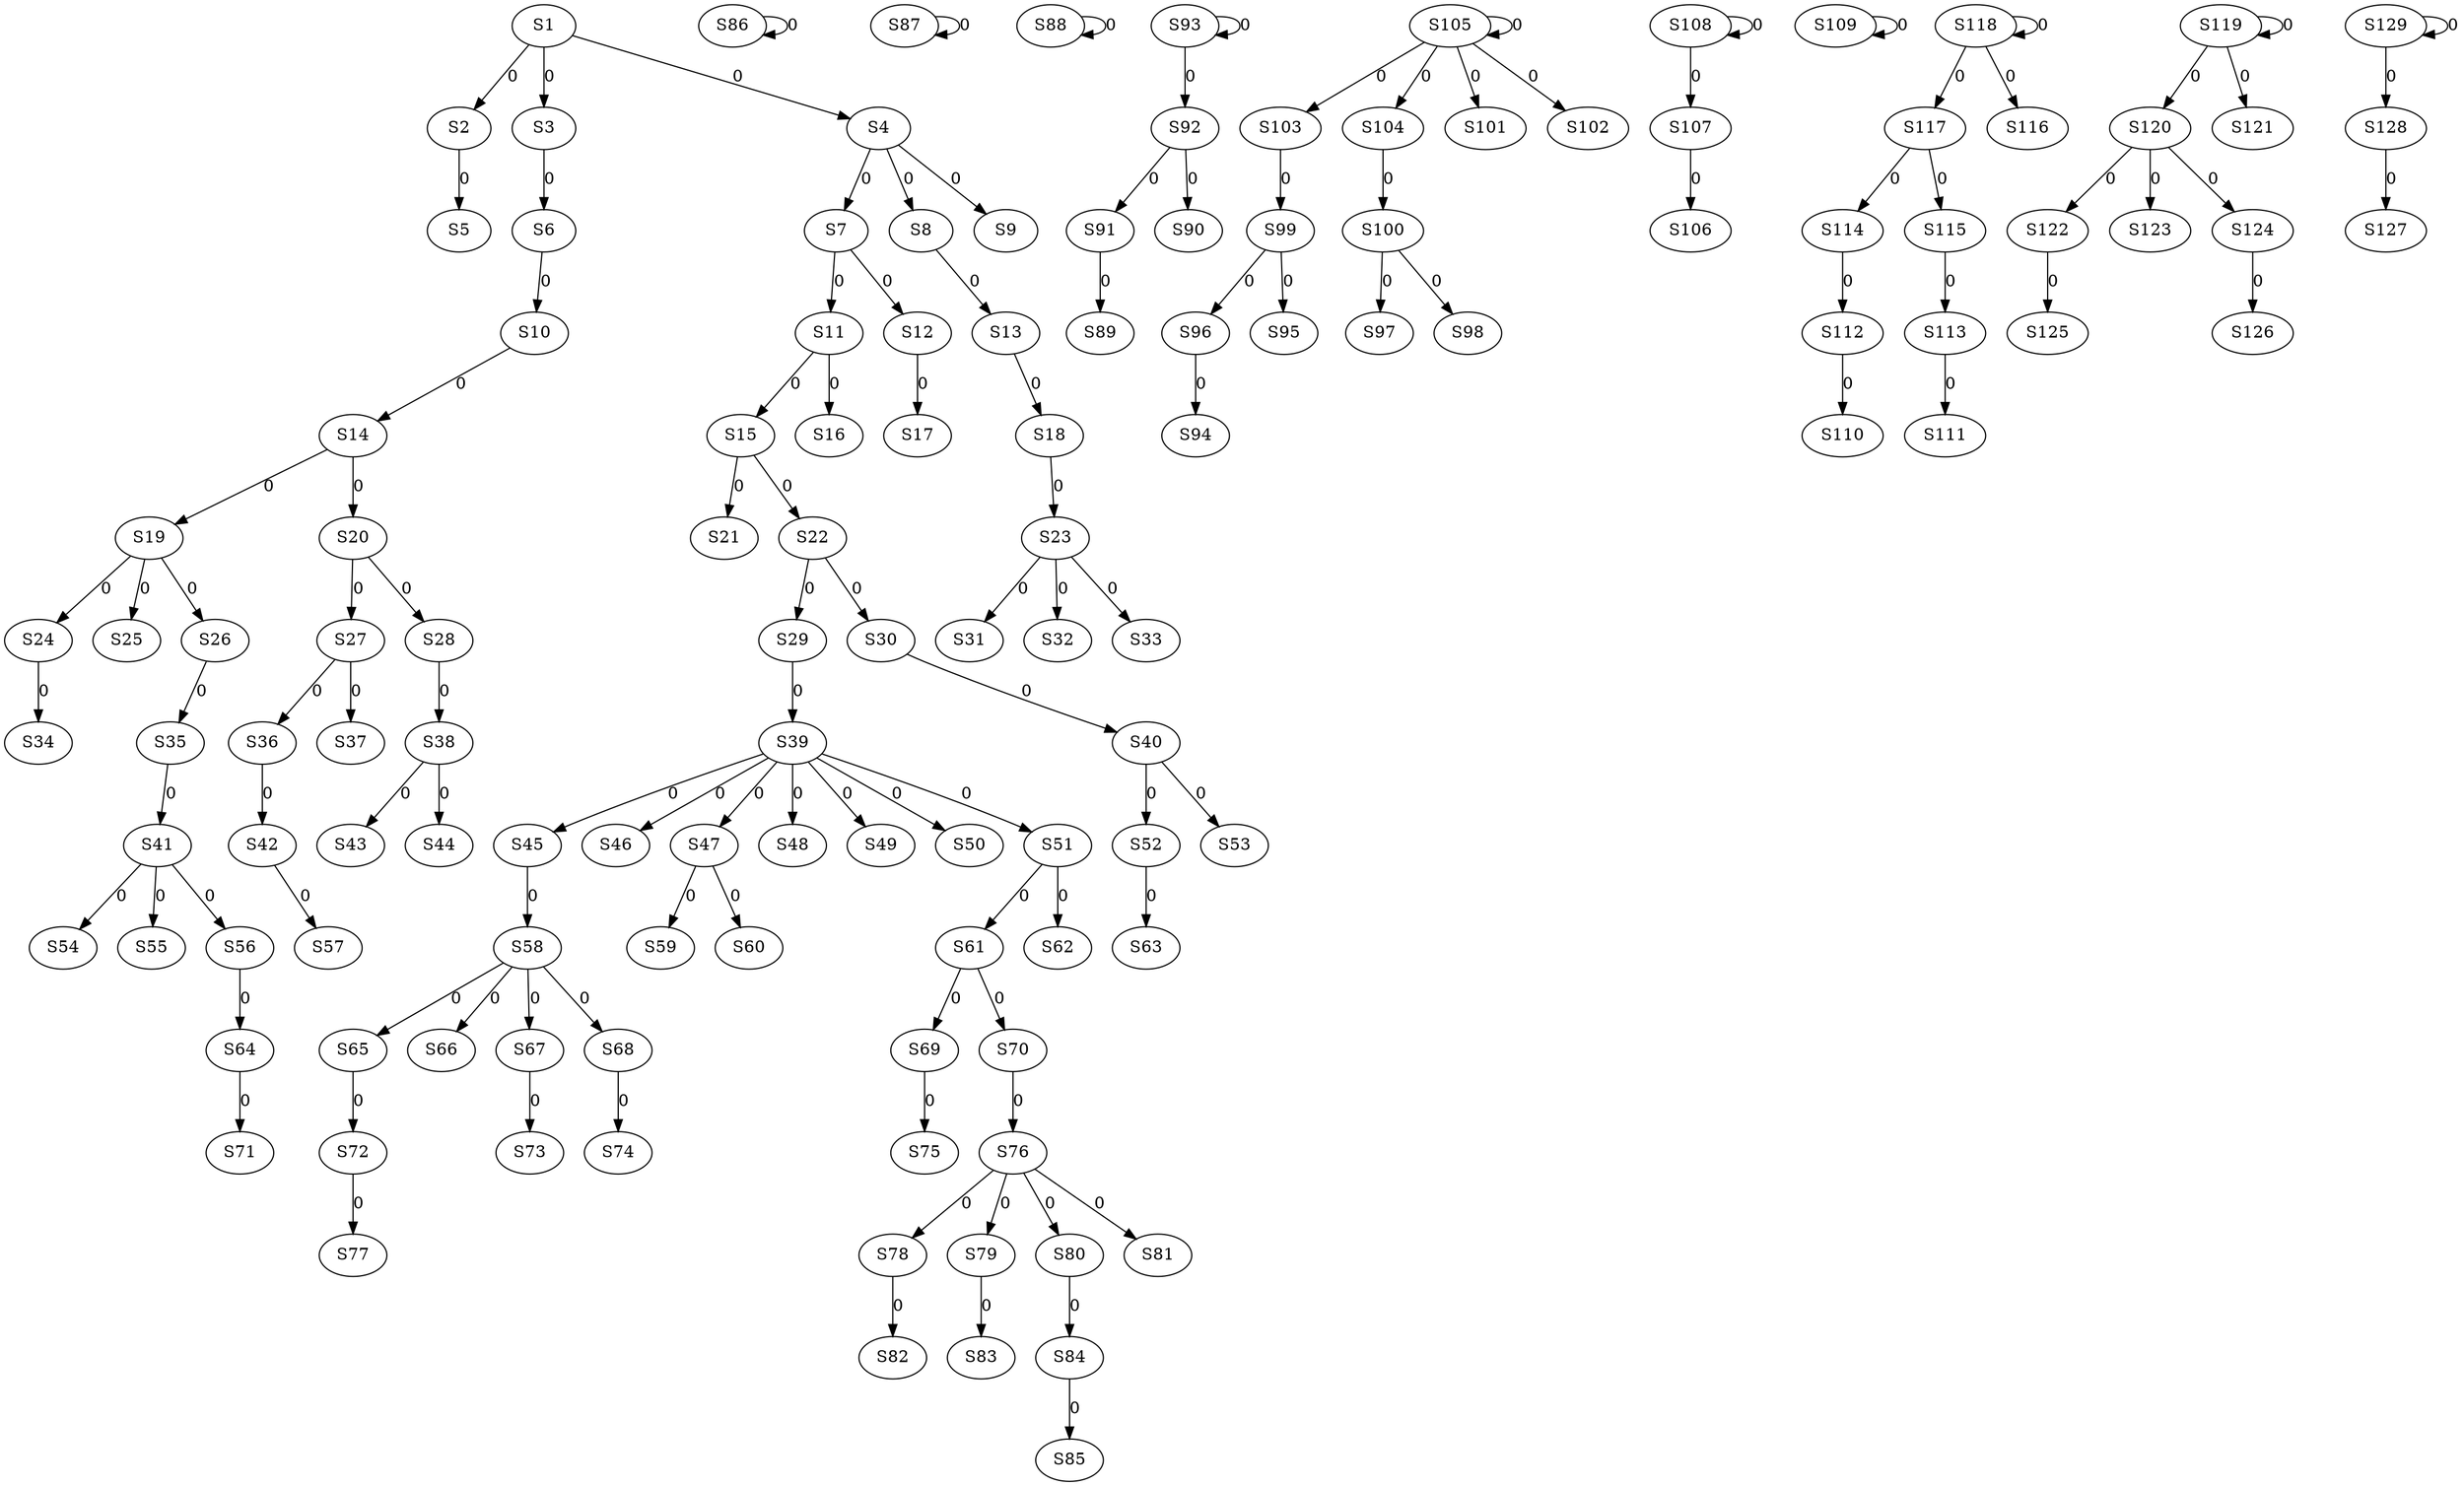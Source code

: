 strict digraph {
	S1 -> S2 [ label = 0 ];
	S1 -> S3 [ label = 0 ];
	S1 -> S4 [ label = 0 ];
	S2 -> S5 [ label = 0 ];
	S3 -> S6 [ label = 0 ];
	S4 -> S7 [ label = 0 ];
	S4 -> S8 [ label = 0 ];
	S4 -> S9 [ label = 0 ];
	S6 -> S10 [ label = 0 ];
	S7 -> S11 [ label = 0 ];
	S7 -> S12 [ label = 0 ];
	S8 -> S13 [ label = 0 ];
	S10 -> S14 [ label = 0 ];
	S11 -> S15 [ label = 0 ];
	S11 -> S16 [ label = 0 ];
	S12 -> S17 [ label = 0 ];
	S13 -> S18 [ label = 0 ];
	S14 -> S19 [ label = 0 ];
	S14 -> S20 [ label = 0 ];
	S15 -> S21 [ label = 0 ];
	S15 -> S22 [ label = 0 ];
	S18 -> S23 [ label = 0 ];
	S19 -> S24 [ label = 0 ];
	S19 -> S25 [ label = 0 ];
	S19 -> S26 [ label = 0 ];
	S20 -> S27 [ label = 0 ];
	S20 -> S28 [ label = 0 ];
	S22 -> S29 [ label = 0 ];
	S22 -> S30 [ label = 0 ];
	S23 -> S31 [ label = 0 ];
	S23 -> S32 [ label = 0 ];
	S23 -> S33 [ label = 0 ];
	S24 -> S34 [ label = 0 ];
	S26 -> S35 [ label = 0 ];
	S27 -> S36 [ label = 0 ];
	S27 -> S37 [ label = 0 ];
	S28 -> S38 [ label = 0 ];
	S29 -> S39 [ label = 0 ];
	S30 -> S40 [ label = 0 ];
	S35 -> S41 [ label = 0 ];
	S36 -> S42 [ label = 0 ];
	S38 -> S43 [ label = 0 ];
	S38 -> S44 [ label = 0 ];
	S39 -> S45 [ label = 0 ];
	S39 -> S46 [ label = 0 ];
	S39 -> S47 [ label = 0 ];
	S39 -> S48 [ label = 0 ];
	S39 -> S49 [ label = 0 ];
	S39 -> S50 [ label = 0 ];
	S39 -> S51 [ label = 0 ];
	S40 -> S52 [ label = 0 ];
	S40 -> S53 [ label = 0 ];
	S41 -> S54 [ label = 0 ];
	S41 -> S55 [ label = 0 ];
	S41 -> S56 [ label = 0 ];
	S42 -> S57 [ label = 0 ];
	S45 -> S58 [ label = 0 ];
	S47 -> S59 [ label = 0 ];
	S47 -> S60 [ label = 0 ];
	S51 -> S61 [ label = 0 ];
	S51 -> S62 [ label = 0 ];
	S52 -> S63 [ label = 0 ];
	S56 -> S64 [ label = 0 ];
	S58 -> S65 [ label = 0 ];
	S58 -> S66 [ label = 0 ];
	S58 -> S67 [ label = 0 ];
	S58 -> S68 [ label = 0 ];
	S61 -> S69 [ label = 0 ];
	S61 -> S70 [ label = 0 ];
	S64 -> S71 [ label = 0 ];
	S65 -> S72 [ label = 0 ];
	S67 -> S73 [ label = 0 ];
	S68 -> S74 [ label = 0 ];
	S69 -> S75 [ label = 0 ];
	S70 -> S76 [ label = 0 ];
	S72 -> S77 [ label = 0 ];
	S76 -> S78 [ label = 0 ];
	S76 -> S79 [ label = 0 ];
	S76 -> S80 [ label = 0 ];
	S76 -> S81 [ label = 0 ];
	S78 -> S82 [ label = 0 ];
	S79 -> S83 [ label = 0 ];
	S80 -> S84 [ label = 0 ];
	S84 -> S85 [ label = 0 ];
	S86 -> S86 [ label = 0 ];
	S87 -> S87 [ label = 0 ];
	S88 -> S88 [ label = 0 ];
	S91 -> S89 [ label = 0 ];
	S92 -> S90 [ label = 0 ];
	S92 -> S91 [ label = 0 ];
	S93 -> S92 [ label = 0 ];
	S93 -> S93 [ label = 0 ];
	S96 -> S94 [ label = 0 ];
	S99 -> S95 [ label = 0 ];
	S99 -> S96 [ label = 0 ];
	S100 -> S97 [ label = 0 ];
	S100 -> S98 [ label = 0 ];
	S103 -> S99 [ label = 0 ];
	S104 -> S100 [ label = 0 ];
	S105 -> S101 [ label = 0 ];
	S105 -> S102 [ label = 0 ];
	S105 -> S103 [ label = 0 ];
	S105 -> S104 [ label = 0 ];
	S105 -> S105 [ label = 0 ];
	S107 -> S106 [ label = 0 ];
	S108 -> S107 [ label = 0 ];
	S108 -> S108 [ label = 0 ];
	S109 -> S109 [ label = 0 ];
	S112 -> S110 [ label = 0 ];
	S113 -> S111 [ label = 0 ];
	S114 -> S112 [ label = 0 ];
	S115 -> S113 [ label = 0 ];
	S117 -> S114 [ label = 0 ];
	S117 -> S115 [ label = 0 ];
	S118 -> S116 [ label = 0 ];
	S118 -> S117 [ label = 0 ];
	S118 -> S118 [ label = 0 ];
	S119 -> S119 [ label = 0 ];
	S119 -> S120 [ label = 0 ];
	S119 -> S121 [ label = 0 ];
	S120 -> S122 [ label = 0 ];
	S120 -> S123 [ label = 0 ];
	S120 -> S124 [ label = 0 ];
	S122 -> S125 [ label = 0 ];
	S124 -> S126 [ label = 0 ];
	S128 -> S127 [ label = 0 ];
	S129 -> S128 [ label = 0 ];
	S129 -> S129 [ label = 0 ];
}